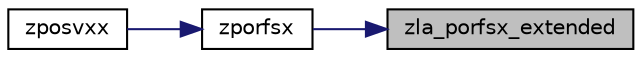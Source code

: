 digraph "zla_porfsx_extended"
{
 // LATEX_PDF_SIZE
  edge [fontname="Helvetica",fontsize="10",labelfontname="Helvetica",labelfontsize="10"];
  node [fontname="Helvetica",fontsize="10",shape=record];
  rankdir="RL";
  Node1 [label="zla_porfsx_extended",height=0.2,width=0.4,color="black", fillcolor="grey75", style="filled", fontcolor="black",tooltip="ZLA_PORFSX_EXTENDED improves the computed solution to a system of linear equations for symmetric or H..."];
  Node1 -> Node2 [dir="back",color="midnightblue",fontsize="10",style="solid",fontname="Helvetica"];
  Node2 [label="zporfsx",height=0.2,width=0.4,color="black", fillcolor="white", style="filled",URL="$zporfsx_8f.html#a42d79a8da87989c60a3dea4ed0b166fc",tooltip="ZPORFSX"];
  Node2 -> Node3 [dir="back",color="midnightblue",fontsize="10",style="solid",fontname="Helvetica"];
  Node3 [label="zposvxx",height=0.2,width=0.4,color="black", fillcolor="white", style="filled",URL="$zposvxx_8f.html#a3536bbd664c6152bca5e47cffd0c6676",tooltip="ZPOSVXX computes the solution to system of linear equations A * X = B for PO matrices"];
}
